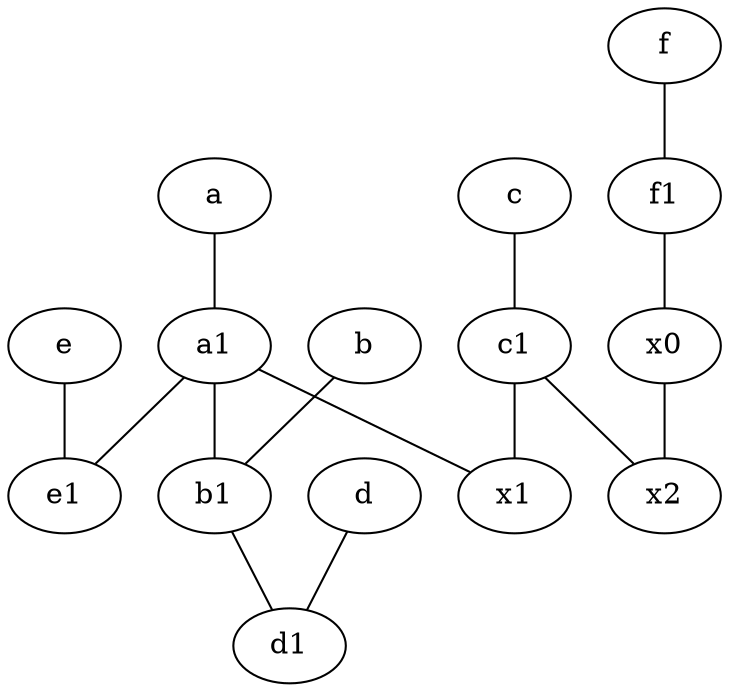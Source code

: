 graph {
	node [labelfontsize=50]
	c1 [labelfontsize=50 pos="4.5,3!"]
	x1 [labelfontsize=50]
	a1 [labelfontsize=50 pos="8,3!"]
	e1 [labelfontsize=50 pos="7,7!"]
	d1 [labelfontsize=50 pos="3,5!"]
	x0 [labelfontsize=50]
	b1 [labelfontsize=50 pos="9,4!"]
	a [labelfontsize=50 pos="8,2!"]
	f1 [labelfontsize=50 pos="3,8!"]
	x2 [labelfontsize=50]
	a -- a1
	b1 -- d1
	x0 -- x2
	a1 -- b1
	d -- d1
	f1 -- x0
	c -- c1
	a1 -- x1
	a1 -- e1
	b -- b1
	c1 -- x2
	e -- e1
	c1 -- x1
	f -- f1
}
